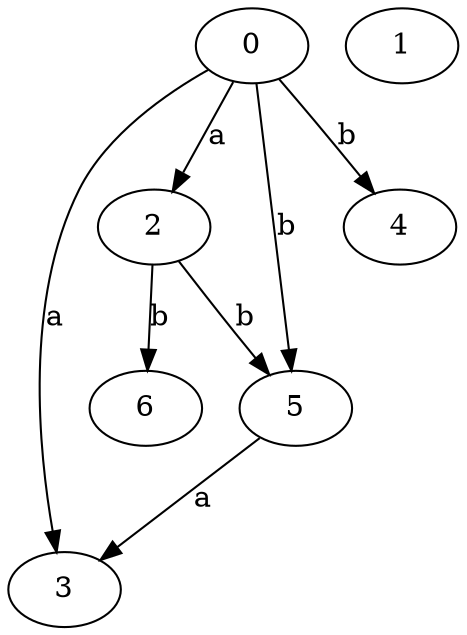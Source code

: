 strict digraph  {
2;
3;
4;
0;
5;
1;
6;
2 -> 5  [label=b];
2 -> 6  [label=b];
0 -> 2  [label=a];
0 -> 3  [label=a];
0 -> 4  [label=b];
0 -> 5  [label=b];
5 -> 3  [label=a];
}
